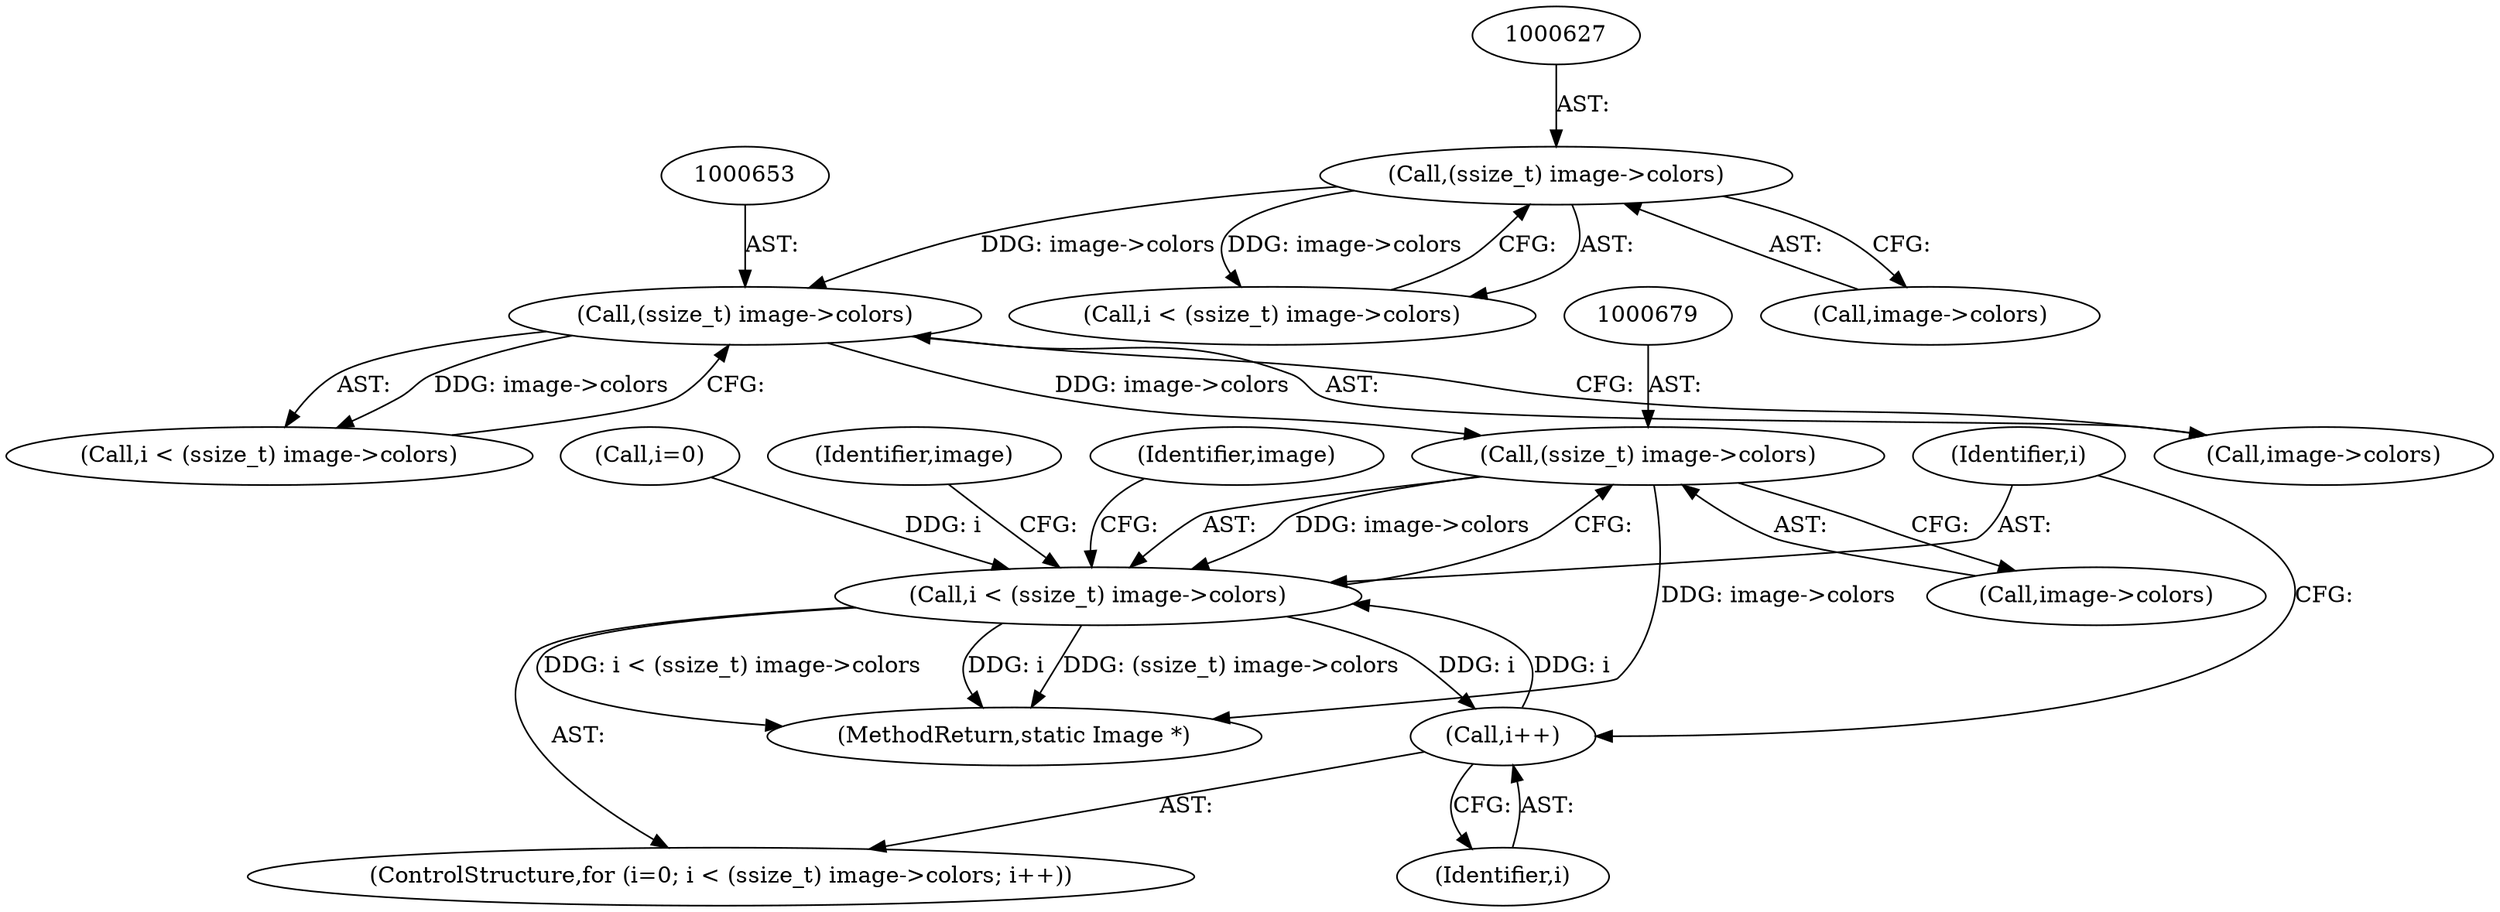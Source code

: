 digraph "0_ImageMagick_4b1b9c0522628887195bad3a6723f7000b0c9a58@pointer" {
"1000678" [label="(Call,(ssize_t) image->colors)"];
"1000652" [label="(Call,(ssize_t) image->colors)"];
"1000626" [label="(Call,(ssize_t) image->colors)"];
"1000676" [label="(Call,i < (ssize_t) image->colors)"];
"1000683" [label="(Call,i++)"];
"1000676" [label="(Call,i < (ssize_t) image->colors)"];
"1000624" [label="(Call,i < (ssize_t) image->colors)"];
"1000680" [label="(Call,image->colors)"];
"1000650" [label="(Call,i < (ssize_t) image->colors)"];
"1000700" [label="(Identifier,image)"];
"1000689" [label="(Identifier,image)"];
"1001061" [label="(MethodReturn,static Image *)"];
"1000652" [label="(Call,(ssize_t) image->colors)"];
"1000628" [label="(Call,image->colors)"];
"1000672" [label="(ControlStructure,for (i=0; i < (ssize_t) image->colors; i++))"];
"1000677" [label="(Identifier,i)"];
"1000673" [label="(Call,i=0)"];
"1000678" [label="(Call,(ssize_t) image->colors)"];
"1000683" [label="(Call,i++)"];
"1000654" [label="(Call,image->colors)"];
"1000626" [label="(Call,(ssize_t) image->colors)"];
"1000684" [label="(Identifier,i)"];
"1000678" -> "1000676"  [label="AST: "];
"1000678" -> "1000680"  [label="CFG: "];
"1000679" -> "1000678"  [label="AST: "];
"1000680" -> "1000678"  [label="AST: "];
"1000676" -> "1000678"  [label="CFG: "];
"1000678" -> "1001061"  [label="DDG: image->colors"];
"1000678" -> "1000676"  [label="DDG: image->colors"];
"1000652" -> "1000678"  [label="DDG: image->colors"];
"1000652" -> "1000650"  [label="AST: "];
"1000652" -> "1000654"  [label="CFG: "];
"1000653" -> "1000652"  [label="AST: "];
"1000654" -> "1000652"  [label="AST: "];
"1000650" -> "1000652"  [label="CFG: "];
"1000652" -> "1000650"  [label="DDG: image->colors"];
"1000626" -> "1000652"  [label="DDG: image->colors"];
"1000626" -> "1000624"  [label="AST: "];
"1000626" -> "1000628"  [label="CFG: "];
"1000627" -> "1000626"  [label="AST: "];
"1000628" -> "1000626"  [label="AST: "];
"1000624" -> "1000626"  [label="CFG: "];
"1000626" -> "1000624"  [label="DDG: image->colors"];
"1000676" -> "1000672"  [label="AST: "];
"1000677" -> "1000676"  [label="AST: "];
"1000689" -> "1000676"  [label="CFG: "];
"1000700" -> "1000676"  [label="CFG: "];
"1000676" -> "1001061"  [label="DDG: (ssize_t) image->colors"];
"1000676" -> "1001061"  [label="DDG: i < (ssize_t) image->colors"];
"1000676" -> "1001061"  [label="DDG: i"];
"1000683" -> "1000676"  [label="DDG: i"];
"1000673" -> "1000676"  [label="DDG: i"];
"1000676" -> "1000683"  [label="DDG: i"];
"1000683" -> "1000672"  [label="AST: "];
"1000683" -> "1000684"  [label="CFG: "];
"1000684" -> "1000683"  [label="AST: "];
"1000677" -> "1000683"  [label="CFG: "];
}
